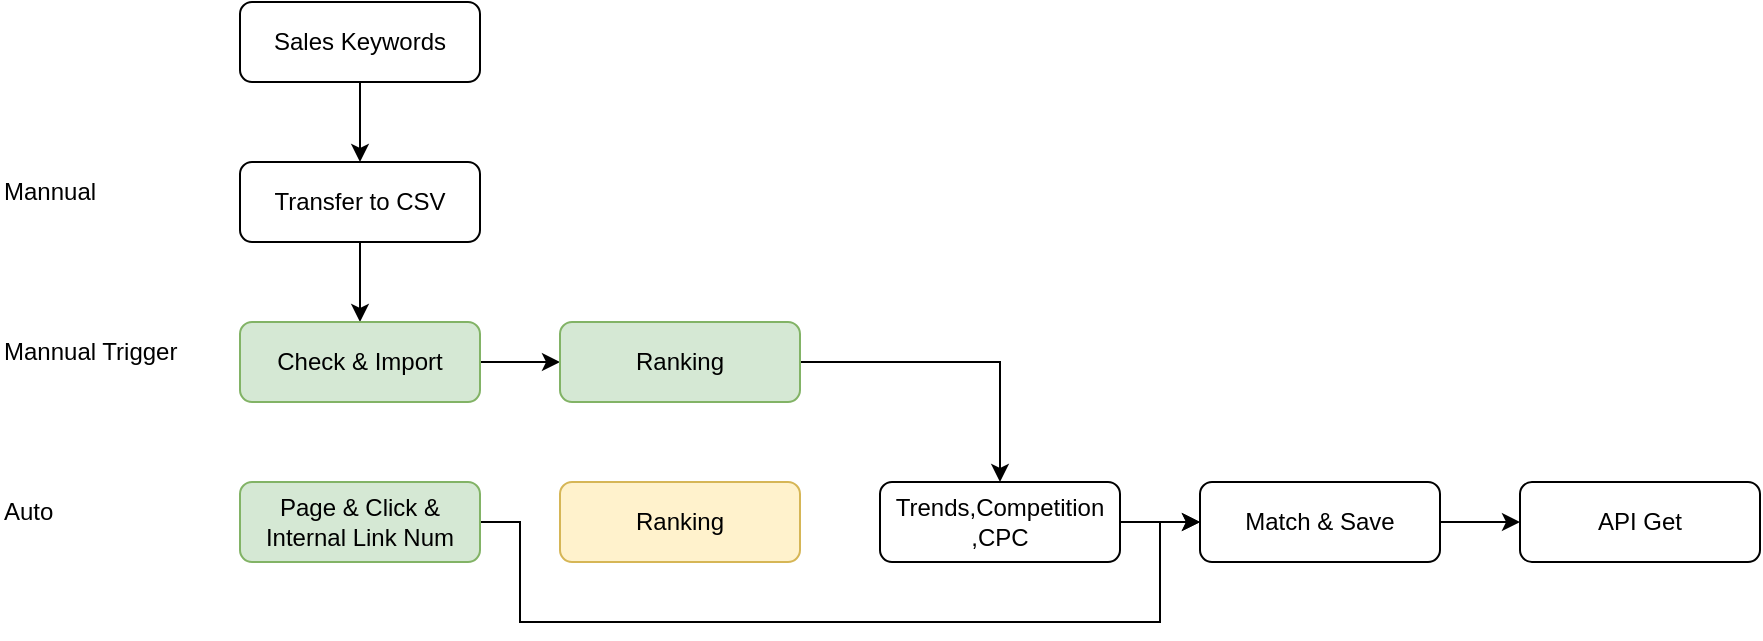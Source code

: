 <mxfile version="26.1.0">
  <diagram name="第 1 页" id="05CWQxx5gj-0Di__OUn7">
    <mxGraphModel dx="2261" dy="654" grid="1" gridSize="10" guides="1" tooltips="1" connect="1" arrows="1" fold="1" page="1" pageScale="1" pageWidth="827" pageHeight="1169" math="0" shadow="0">
      <root>
        <mxCell id="0" />
        <mxCell id="1" parent="0" />
        <mxCell id="NYBcfCHsHQt-t8gGjb96-14" style="edgeStyle=orthogonalEdgeStyle;rounded=0;orthogonalLoop=1;jettySize=auto;html=1;exitX=0.5;exitY=1;exitDx=0;exitDy=0;" edge="1" parent="1" source="NYBcfCHsHQt-t8gGjb96-1" target="NYBcfCHsHQt-t8gGjb96-2">
          <mxGeometry relative="1" as="geometry" />
        </mxCell>
        <mxCell id="NYBcfCHsHQt-t8gGjb96-1" value="Sales Keywords" style="rounded=1;whiteSpace=wrap;html=1;" vertex="1" parent="1">
          <mxGeometry x="80" y="80" width="120" height="40" as="geometry" />
        </mxCell>
        <mxCell id="NYBcfCHsHQt-t8gGjb96-15" style="edgeStyle=orthogonalEdgeStyle;rounded=0;orthogonalLoop=1;jettySize=auto;html=1;exitX=0.5;exitY=1;exitDx=0;exitDy=0;" edge="1" parent="1" source="NYBcfCHsHQt-t8gGjb96-2" target="NYBcfCHsHQt-t8gGjb96-4">
          <mxGeometry relative="1" as="geometry" />
        </mxCell>
        <mxCell id="NYBcfCHsHQt-t8gGjb96-2" value="Transfer to CSV" style="rounded=1;whiteSpace=wrap;html=1;" vertex="1" parent="1">
          <mxGeometry x="80" y="160" width="120" height="40" as="geometry" />
        </mxCell>
        <mxCell id="NYBcfCHsHQt-t8gGjb96-3" value="Mannual" style="text;html=1;align=left;verticalAlign=middle;whiteSpace=wrap;rounded=0;" vertex="1" parent="1">
          <mxGeometry x="-40" y="160" width="60" height="30" as="geometry" />
        </mxCell>
        <mxCell id="NYBcfCHsHQt-t8gGjb96-16" style="edgeStyle=orthogonalEdgeStyle;rounded=0;orthogonalLoop=1;jettySize=auto;html=1;exitX=1;exitY=0.5;exitDx=0;exitDy=0;entryX=0;entryY=0.5;entryDx=0;entryDy=0;" edge="1" parent="1" source="NYBcfCHsHQt-t8gGjb96-4" target="NYBcfCHsHQt-t8gGjb96-8">
          <mxGeometry relative="1" as="geometry" />
        </mxCell>
        <mxCell id="NYBcfCHsHQt-t8gGjb96-4" value="Check &amp;amp; Import" style="rounded=1;whiteSpace=wrap;html=1;fillColor=#d5e8d4;strokeColor=#82b366;" vertex="1" parent="1">
          <mxGeometry x="80" y="240" width="120" height="40" as="geometry" />
        </mxCell>
        <mxCell id="NYBcfCHsHQt-t8gGjb96-5" value="Mannual Trigger" style="text;html=1;align=left;verticalAlign=middle;whiteSpace=wrap;rounded=0;" vertex="1" parent="1">
          <mxGeometry x="-40" y="240" width="110" height="30" as="geometry" />
        </mxCell>
        <mxCell id="NYBcfCHsHQt-t8gGjb96-18" style="edgeStyle=orthogonalEdgeStyle;rounded=0;orthogonalLoop=1;jettySize=auto;html=1;exitX=1;exitY=0.5;exitDx=0;exitDy=0;entryX=0;entryY=0.5;entryDx=0;entryDy=0;" edge="1" parent="1" source="NYBcfCHsHQt-t8gGjb96-6" target="NYBcfCHsHQt-t8gGjb96-10">
          <mxGeometry relative="1" as="geometry">
            <Array as="points">
              <mxPoint x="220" y="340" />
              <mxPoint x="220" y="390" />
              <mxPoint x="540" y="390" />
              <mxPoint x="540" y="340" />
            </Array>
          </mxGeometry>
        </mxCell>
        <mxCell id="NYBcfCHsHQt-t8gGjb96-6" value="Page &amp;amp; Click &amp;amp; Internal Link Num" style="rounded=1;whiteSpace=wrap;html=1;fillColor=#d5e8d4;strokeColor=#82b366;" vertex="1" parent="1">
          <mxGeometry x="80" y="320" width="120" height="40" as="geometry" />
        </mxCell>
        <mxCell id="NYBcfCHsHQt-t8gGjb96-7" value="Auto" style="text;html=1;align=left;verticalAlign=middle;whiteSpace=wrap;rounded=0;" vertex="1" parent="1">
          <mxGeometry x="-40" y="320" width="60" height="30" as="geometry" />
        </mxCell>
        <mxCell id="NYBcfCHsHQt-t8gGjb96-17" style="edgeStyle=orthogonalEdgeStyle;rounded=0;orthogonalLoop=1;jettySize=auto;html=1;exitX=1;exitY=0.5;exitDx=0;exitDy=0;entryX=0.5;entryY=0;entryDx=0;entryDy=0;" edge="1" parent="1" source="NYBcfCHsHQt-t8gGjb96-8" target="NYBcfCHsHQt-t8gGjb96-9">
          <mxGeometry relative="1" as="geometry" />
        </mxCell>
        <mxCell id="NYBcfCHsHQt-t8gGjb96-8" value="Ranking" style="rounded=1;whiteSpace=wrap;html=1;fillColor=#d5e8d4;strokeColor=#82b366;" vertex="1" parent="1">
          <mxGeometry x="240" y="240" width="120" height="40" as="geometry" />
        </mxCell>
        <mxCell id="NYBcfCHsHQt-t8gGjb96-20" style="edgeStyle=orthogonalEdgeStyle;rounded=0;orthogonalLoop=1;jettySize=auto;html=1;exitX=1;exitY=0.5;exitDx=0;exitDy=0;entryX=0;entryY=0.5;entryDx=0;entryDy=0;" edge="1" parent="1" source="NYBcfCHsHQt-t8gGjb96-9" target="NYBcfCHsHQt-t8gGjb96-10">
          <mxGeometry relative="1" as="geometry" />
        </mxCell>
        <mxCell id="NYBcfCHsHQt-t8gGjb96-9" value="Trends,Competition&lt;div&gt;,CPC&lt;/div&gt;" style="rounded=1;whiteSpace=wrap;html=1;" vertex="1" parent="1">
          <mxGeometry x="400" y="320" width="120" height="40" as="geometry" />
        </mxCell>
        <mxCell id="NYBcfCHsHQt-t8gGjb96-19" style="edgeStyle=orthogonalEdgeStyle;rounded=0;orthogonalLoop=1;jettySize=auto;html=1;exitX=1;exitY=0.5;exitDx=0;exitDy=0;entryX=0;entryY=0.5;entryDx=0;entryDy=0;" edge="1" parent="1" source="NYBcfCHsHQt-t8gGjb96-10" target="NYBcfCHsHQt-t8gGjb96-12">
          <mxGeometry relative="1" as="geometry" />
        </mxCell>
        <mxCell id="NYBcfCHsHQt-t8gGjb96-10" value="Match &amp;amp; Save" style="rounded=1;whiteSpace=wrap;html=1;" vertex="1" parent="1">
          <mxGeometry x="560" y="320" width="120" height="40" as="geometry" />
        </mxCell>
        <mxCell id="NYBcfCHsHQt-t8gGjb96-12" value="API Get" style="rounded=1;whiteSpace=wrap;html=1;" vertex="1" parent="1">
          <mxGeometry x="720" y="320" width="120" height="40" as="geometry" />
        </mxCell>
        <mxCell id="NYBcfCHsHQt-t8gGjb96-13" value="Ranking" style="rounded=1;whiteSpace=wrap;html=1;fillColor=#fff2cc;strokeColor=#d6b656;" vertex="1" parent="1">
          <mxGeometry x="240" y="320" width="120" height="40" as="geometry" />
        </mxCell>
      </root>
    </mxGraphModel>
  </diagram>
</mxfile>
